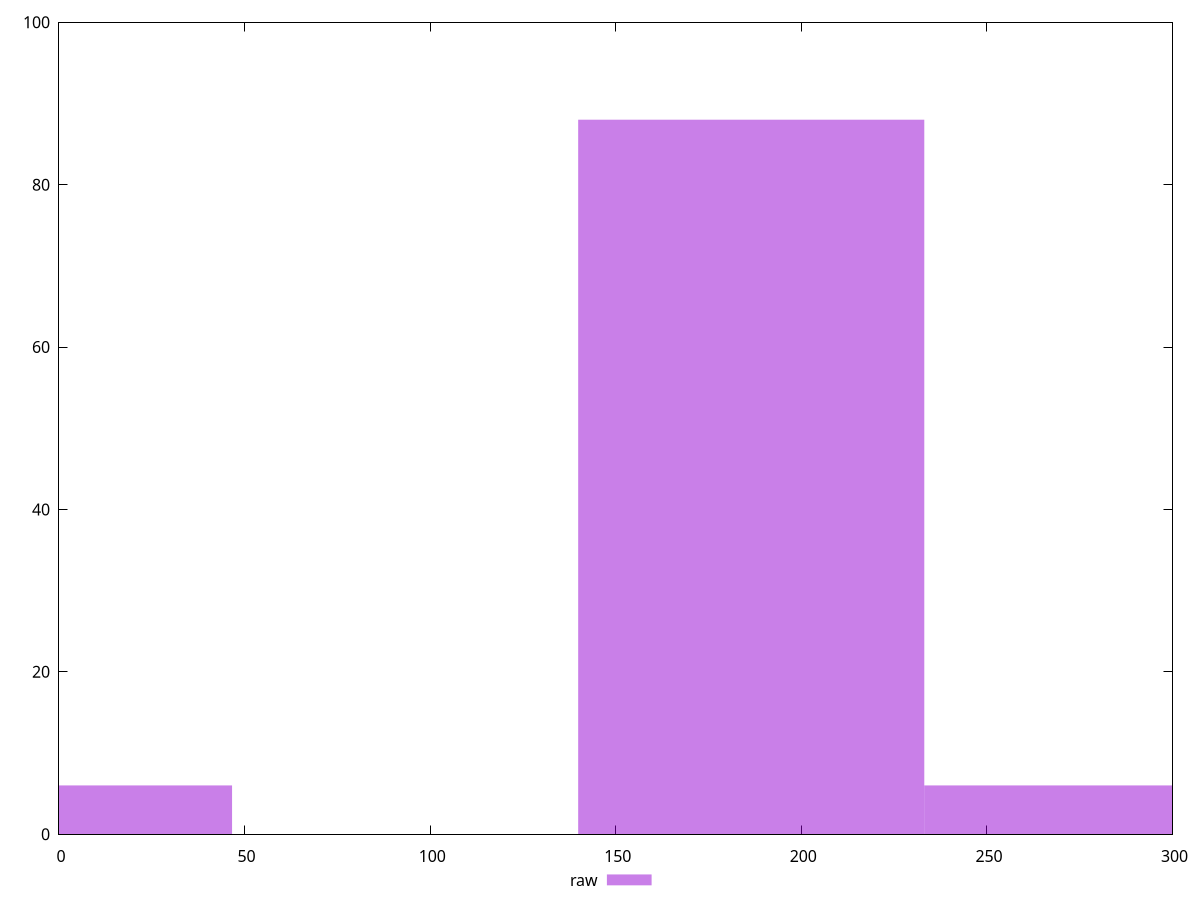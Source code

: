 reset

$raw <<EOF
186.50020538229117 88
279.75030807343677 6
0 6
EOF

set key outside below
set boxwidth 93.25010269114559
set xrange [0:300]
set yrange [0:100]
set trange [0:100]
set style fill transparent solid 0.5 noborder
set terminal svg size 640, 490 enhanced background rgb 'white'
set output "report_00026_2021-02-22T21:38:55.199Z/unused-css-rules/samples/pages+cached+noadtech/raw/histogram.svg"

plot $raw title "raw" with boxes

reset
